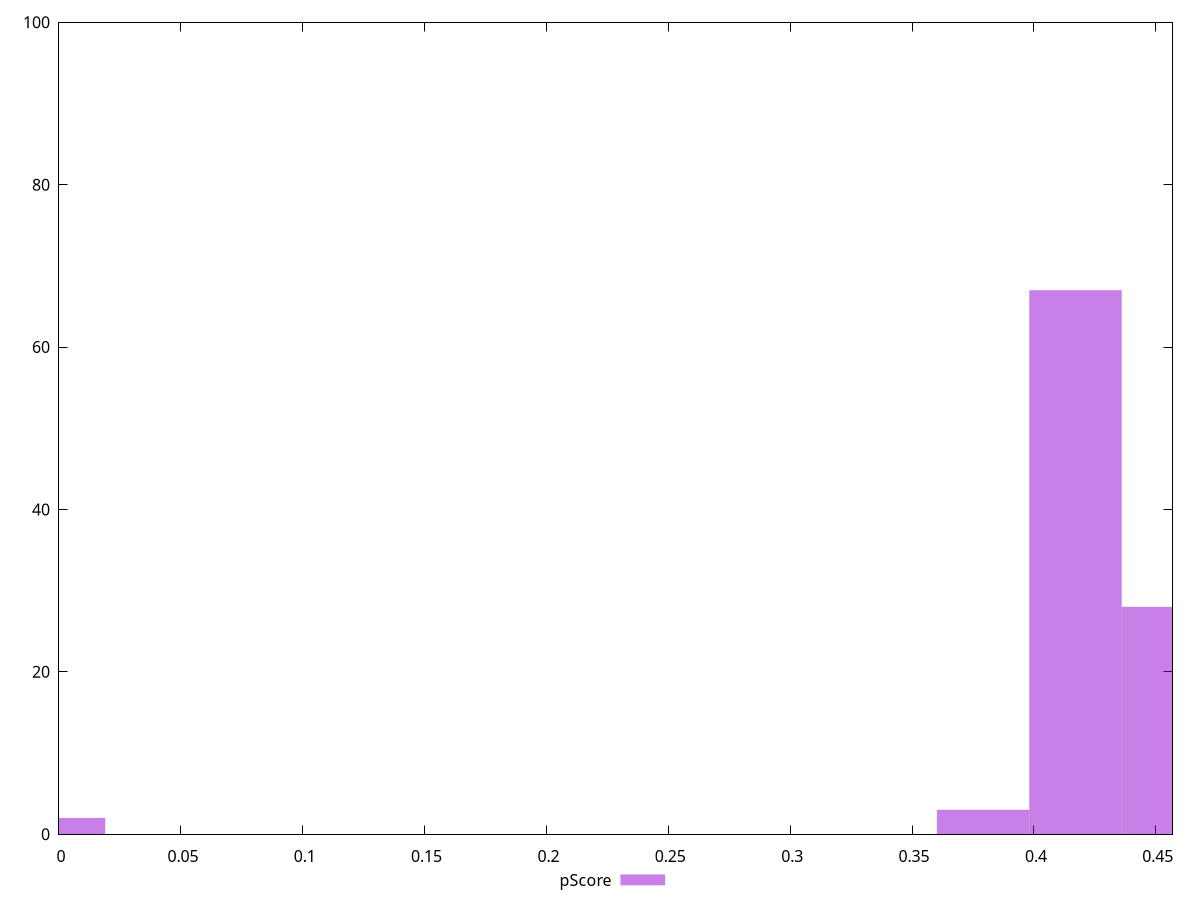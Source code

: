 reset

$pScore <<EOF
0.41703196763770106 67
0.4549439646956739 28
0 2
0.37911997057972824 3
EOF

set key outside below
set boxwidth 0.037911997057972824
set xrange [0:0.4568235294117647]
set yrange [0:100]
set trange [0:100]
set style fill transparent solid 0.5 noborder
set terminal svg size 640, 490 enhanced background rgb 'white'
set output "reprap/render-blocking-resources/samples/pages+cached+noexternal/pScore/histogram.svg"

plot $pScore title "pScore" with boxes

reset
